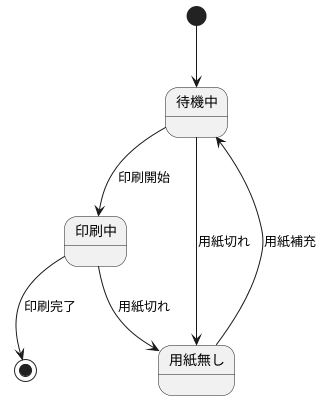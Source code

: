 @startuml 基本構成 SD_プリンタ
' left to right direction
[*] --> 待機中
待機中 --> 印刷中 : 印刷開始
待機中 --> 用紙無し : 用紙切れ
印刷中 --> [*] : 印刷完了
印刷中 --> 用紙無し : 用紙切れ
用紙無し --> 待機中 : 用紙補充
@enduml